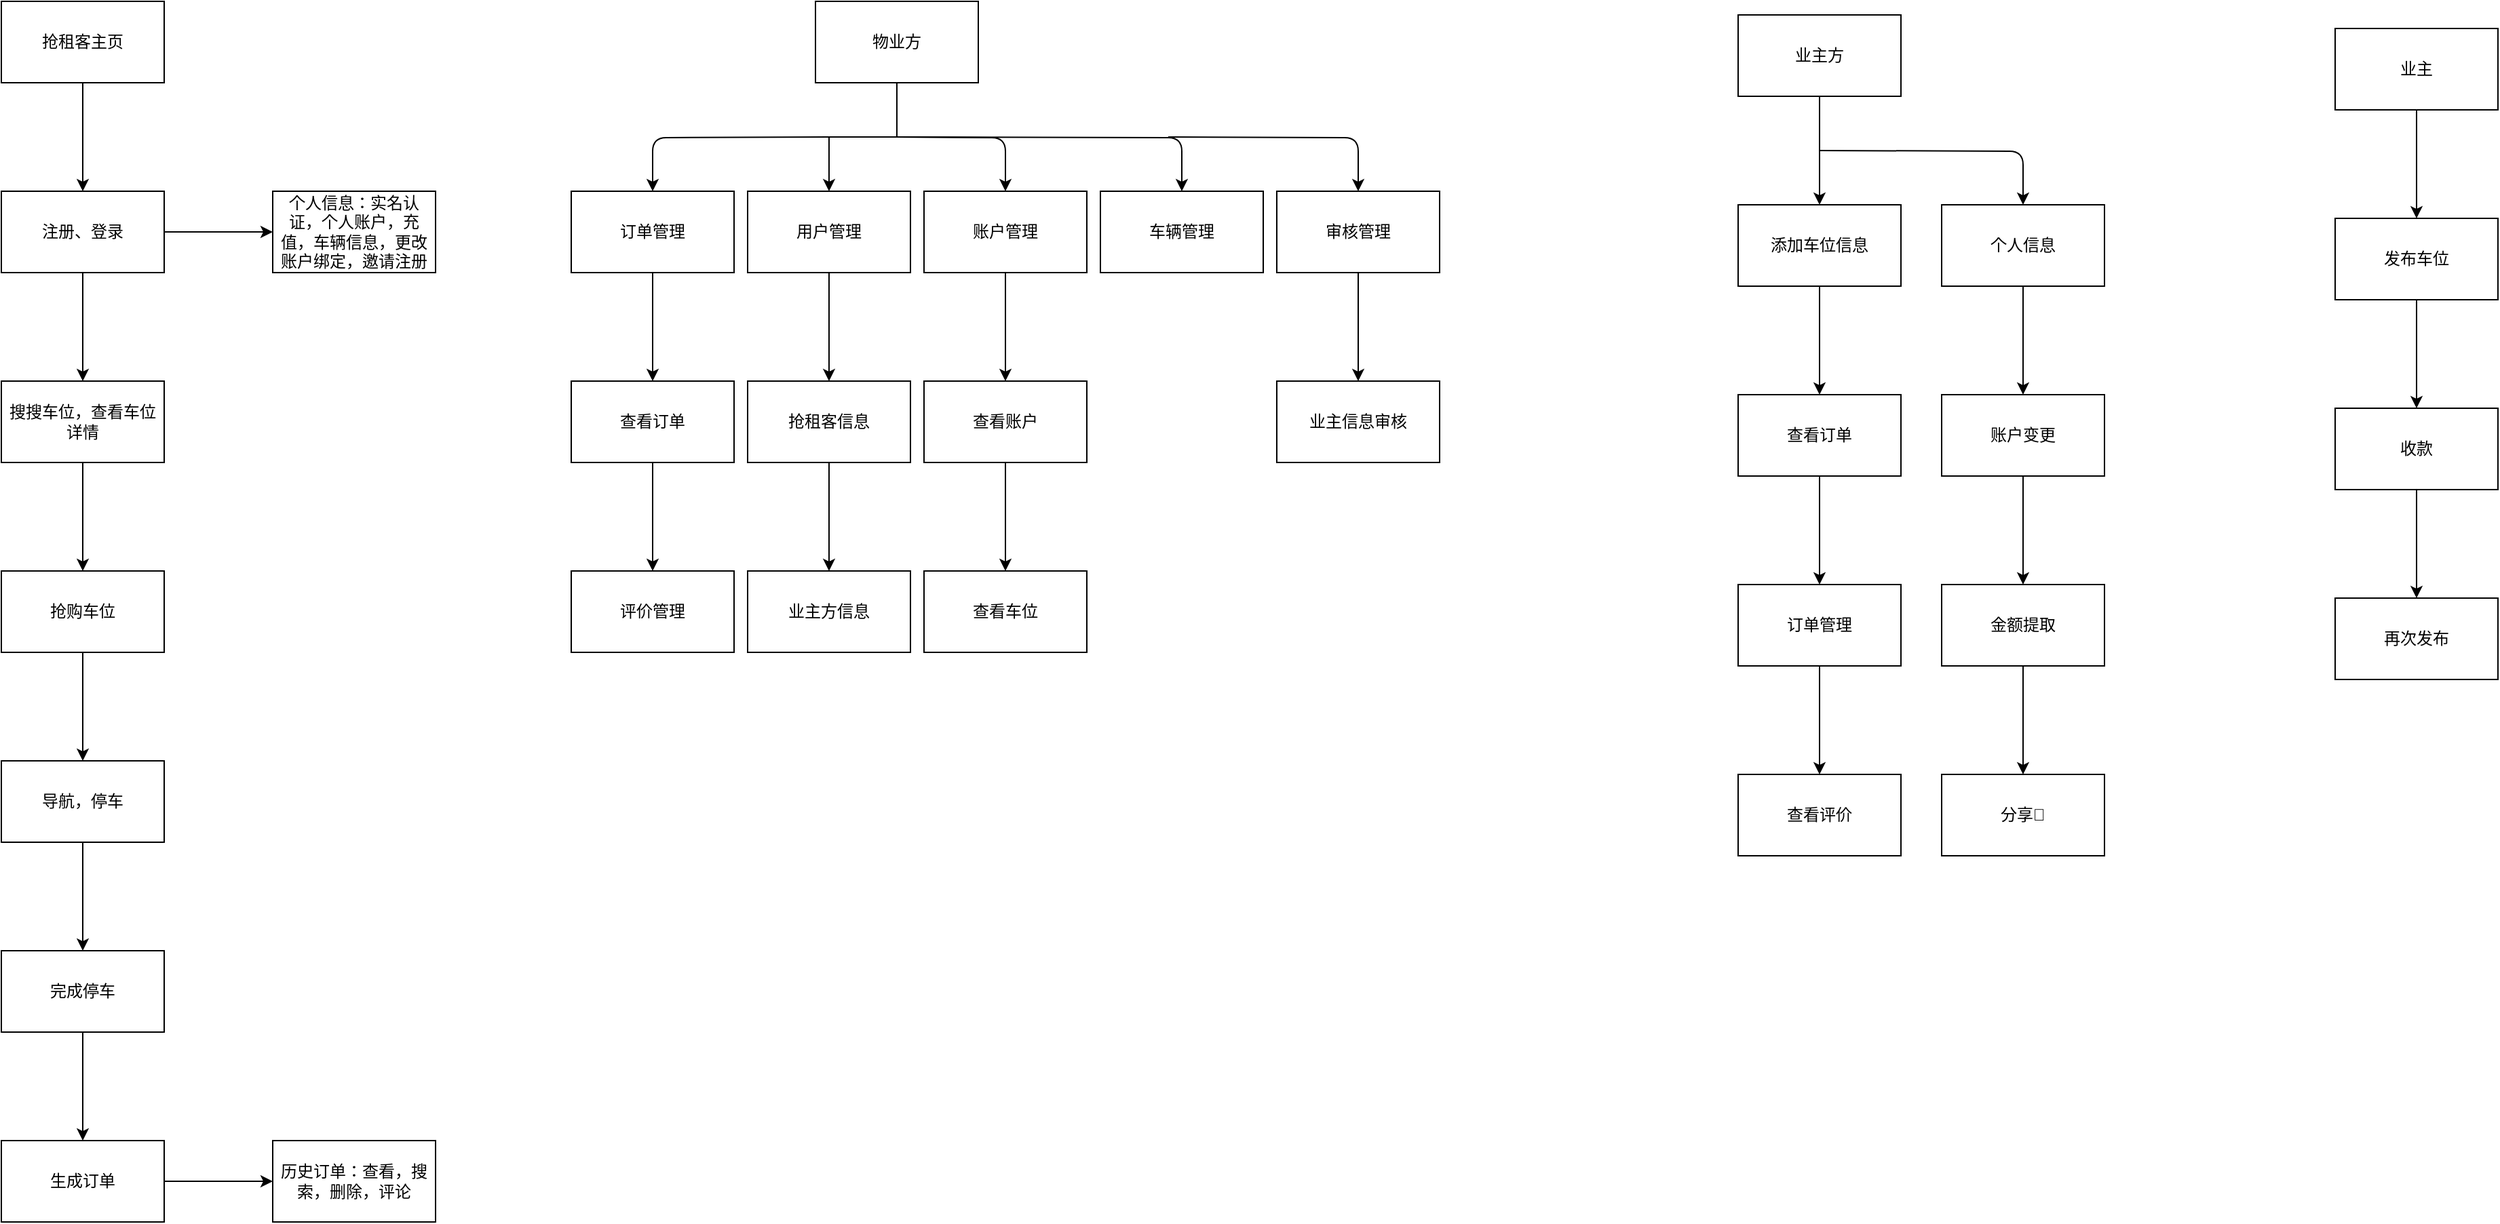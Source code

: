 <mxfile version="12.9.3" type="device"><diagram id="C5RBs43oDa-KdzZeNtuy" name="Page-1"><mxGraphModel dx="1342" dy="642" grid="1" gridSize="10" guides="1" tooltips="1" connect="1" arrows="1" fold="1" page="1" pageScale="1" pageWidth="827" pageHeight="1169" math="0" shadow="0"><root><mxCell id="WIyWlLk6GJQsqaUBKTNV-0"/><mxCell id="WIyWlLk6GJQsqaUBKTNV-1" parent="WIyWlLk6GJQsqaUBKTNV-0"/><mxCell id="EE6PV1FytqqtpzVZhWvP-4" value="" style="edgeStyle=orthogonalEdgeStyle;rounded=0;orthogonalLoop=1;jettySize=auto;html=1;" edge="1" parent="WIyWlLk6GJQsqaUBKTNV-1" source="EE6PV1FytqqtpzVZhWvP-0" target="EE6PV1FytqqtpzVZhWvP-3"><mxGeometry relative="1" as="geometry"/></mxCell><mxCell id="EE6PV1FytqqtpzVZhWvP-0" value="抢租客主页" style="rounded=0;whiteSpace=wrap;html=1;" vertex="1" parent="WIyWlLk6GJQsqaUBKTNV-1"><mxGeometry x="120" y="160" width="120" height="60" as="geometry"/></mxCell><mxCell id="EE6PV1FytqqtpzVZhWvP-6" value="" style="edgeStyle=orthogonalEdgeStyle;rounded=0;orthogonalLoop=1;jettySize=auto;html=1;" edge="1" parent="WIyWlLk6GJQsqaUBKTNV-1" source="EE6PV1FytqqtpzVZhWvP-3" target="EE6PV1FytqqtpzVZhWvP-5"><mxGeometry relative="1" as="geometry"/></mxCell><mxCell id="EE6PV1FytqqtpzVZhWvP-12" value="" style="edgeStyle=orthogonalEdgeStyle;rounded=0;orthogonalLoop=1;jettySize=auto;html=1;" edge="1" parent="WIyWlLk6GJQsqaUBKTNV-1" source="EE6PV1FytqqtpzVZhWvP-3" target="EE6PV1FytqqtpzVZhWvP-11"><mxGeometry relative="1" as="geometry"/></mxCell><mxCell id="EE6PV1FytqqtpzVZhWvP-3" value="注册、登录" style="rounded=0;whiteSpace=wrap;html=1;" vertex="1" parent="WIyWlLk6GJQsqaUBKTNV-1"><mxGeometry x="120" y="300" width="120" height="60" as="geometry"/></mxCell><mxCell id="EE6PV1FytqqtpzVZhWvP-11" value="个人信息：实名认证，个人账户，充值，车辆信息，更改账户绑定，邀请注册" style="rounded=0;whiteSpace=wrap;html=1;" vertex="1" parent="WIyWlLk6GJQsqaUBKTNV-1"><mxGeometry x="320" y="300" width="120" height="60" as="geometry"/></mxCell><mxCell id="EE6PV1FytqqtpzVZhWvP-8" value="" style="edgeStyle=orthogonalEdgeStyle;rounded=0;orthogonalLoop=1;jettySize=auto;html=1;" edge="1" parent="WIyWlLk6GJQsqaUBKTNV-1" source="EE6PV1FytqqtpzVZhWvP-5" target="EE6PV1FytqqtpzVZhWvP-7"><mxGeometry relative="1" as="geometry"/></mxCell><mxCell id="EE6PV1FytqqtpzVZhWvP-5" value="搜搜车位，查看车位详情" style="rounded=0;whiteSpace=wrap;html=1;" vertex="1" parent="WIyWlLk6GJQsqaUBKTNV-1"><mxGeometry x="120" y="440" width="120" height="60" as="geometry"/></mxCell><mxCell id="EE6PV1FytqqtpzVZhWvP-10" value="" style="edgeStyle=orthogonalEdgeStyle;rounded=0;orthogonalLoop=1;jettySize=auto;html=1;" edge="1" parent="WIyWlLk6GJQsqaUBKTNV-1" source="EE6PV1FytqqtpzVZhWvP-7" target="EE6PV1FytqqtpzVZhWvP-9"><mxGeometry relative="1" as="geometry"/></mxCell><mxCell id="EE6PV1FytqqtpzVZhWvP-7" value="抢购车位" style="rounded=0;whiteSpace=wrap;html=1;" vertex="1" parent="WIyWlLk6GJQsqaUBKTNV-1"><mxGeometry x="120" y="580" width="120" height="60" as="geometry"/></mxCell><mxCell id="EE6PV1FytqqtpzVZhWvP-14" value="" style="edgeStyle=orthogonalEdgeStyle;rounded=0;orthogonalLoop=1;jettySize=auto;html=1;" edge="1" parent="WIyWlLk6GJQsqaUBKTNV-1" source="EE6PV1FytqqtpzVZhWvP-9" target="EE6PV1FytqqtpzVZhWvP-13"><mxGeometry relative="1" as="geometry"/></mxCell><mxCell id="EE6PV1FytqqtpzVZhWvP-9" value="导航，停车" style="rounded=0;whiteSpace=wrap;html=1;" vertex="1" parent="WIyWlLk6GJQsqaUBKTNV-1"><mxGeometry x="120" y="720" width="120" height="60" as="geometry"/></mxCell><mxCell id="EE6PV1FytqqtpzVZhWvP-16" value="" style="edgeStyle=orthogonalEdgeStyle;rounded=0;orthogonalLoop=1;jettySize=auto;html=1;" edge="1" parent="WIyWlLk6GJQsqaUBKTNV-1" source="EE6PV1FytqqtpzVZhWvP-13" target="EE6PV1FytqqtpzVZhWvP-15"><mxGeometry relative="1" as="geometry"/></mxCell><mxCell id="EE6PV1FytqqtpzVZhWvP-13" value="完成停车" style="rounded=0;whiteSpace=wrap;html=1;" vertex="1" parent="WIyWlLk6GJQsqaUBKTNV-1"><mxGeometry x="120" y="860" width="120" height="60" as="geometry"/></mxCell><mxCell id="EE6PV1FytqqtpzVZhWvP-18" value="" style="edgeStyle=orthogonalEdgeStyle;rounded=0;orthogonalLoop=1;jettySize=auto;html=1;" edge="1" parent="WIyWlLk6GJQsqaUBKTNV-1" source="EE6PV1FytqqtpzVZhWvP-15" target="EE6PV1FytqqtpzVZhWvP-17"><mxGeometry relative="1" as="geometry"/></mxCell><mxCell id="EE6PV1FytqqtpzVZhWvP-15" value="生成订单" style="rounded=0;whiteSpace=wrap;html=1;" vertex="1" parent="WIyWlLk6GJQsqaUBKTNV-1"><mxGeometry x="120" y="1000" width="120" height="60" as="geometry"/></mxCell><mxCell id="EE6PV1FytqqtpzVZhWvP-17" value="历史订单：查看，搜索，删除，评论" style="rounded=0;whiteSpace=wrap;html=1;" vertex="1" parent="WIyWlLk6GJQsqaUBKTNV-1"><mxGeometry x="320" y="1000" width="120" height="60" as="geometry"/></mxCell><mxCell id="EE6PV1FytqqtpzVZhWvP-22" value="" style="edgeStyle=orthogonalEdgeStyle;rounded=0;orthogonalLoop=1;jettySize=auto;html=1;" edge="1" parent="WIyWlLk6GJQsqaUBKTNV-1" source="EE6PV1FytqqtpzVZhWvP-19" target="EE6PV1FytqqtpzVZhWvP-20"><mxGeometry relative="1" as="geometry"/></mxCell><mxCell id="EE6PV1FytqqtpzVZhWvP-19" value="物业方" style="rounded=0;whiteSpace=wrap;html=1;" vertex="1" parent="WIyWlLk6GJQsqaUBKTNV-1"><mxGeometry x="720" y="160" width="120" height="60" as="geometry"/></mxCell><mxCell id="EE6PV1FytqqtpzVZhWvP-37" value="" style="edgeStyle=orthogonalEdgeStyle;rounded=0;orthogonalLoop=1;jettySize=auto;html=1;" edge="1" parent="WIyWlLk6GJQsqaUBKTNV-1" source="EE6PV1FytqqtpzVZhWvP-20" target="EE6PV1FytqqtpzVZhWvP-36"><mxGeometry relative="1" as="geometry"/></mxCell><mxCell id="EE6PV1FytqqtpzVZhWvP-20" value="用户管理" style="rounded=0;whiteSpace=wrap;html=1;" vertex="1" parent="WIyWlLk6GJQsqaUBKTNV-1"><mxGeometry x="670" y="300" width="120" height="60" as="geometry"/></mxCell><mxCell id="EE6PV1FytqqtpzVZhWvP-39" value="" style="edgeStyle=orthogonalEdgeStyle;rounded=0;orthogonalLoop=1;jettySize=auto;html=1;" edge="1" parent="WIyWlLk6GJQsqaUBKTNV-1" source="EE6PV1FytqqtpzVZhWvP-36" target="EE6PV1FytqqtpzVZhWvP-38"><mxGeometry relative="1" as="geometry"/></mxCell><mxCell id="EE6PV1FytqqtpzVZhWvP-36" value="抢租客信息" style="rounded=0;whiteSpace=wrap;html=1;" vertex="1" parent="WIyWlLk6GJQsqaUBKTNV-1"><mxGeometry x="670" y="440" width="120" height="60" as="geometry"/></mxCell><mxCell id="EE6PV1FytqqtpzVZhWvP-38" value="业主方信息" style="rounded=0;whiteSpace=wrap;html=1;" vertex="1" parent="WIyWlLk6GJQsqaUBKTNV-1"><mxGeometry x="670" y="580" width="120" height="60" as="geometry"/></mxCell><mxCell id="EE6PV1FytqqtpzVZhWvP-33" value="" style="edgeStyle=orthogonalEdgeStyle;rounded=0;orthogonalLoop=1;jettySize=auto;html=1;" edge="1" parent="WIyWlLk6GJQsqaUBKTNV-1" source="EE6PV1FytqqtpzVZhWvP-23" target="EE6PV1FytqqtpzVZhWvP-32"><mxGeometry relative="1" as="geometry"/></mxCell><mxCell id="EE6PV1FytqqtpzVZhWvP-23" value="订单管理" style="rounded=0;whiteSpace=wrap;html=1;" vertex="1" parent="WIyWlLk6GJQsqaUBKTNV-1"><mxGeometry x="540" y="300" width="120" height="60" as="geometry"/></mxCell><mxCell id="EE6PV1FytqqtpzVZhWvP-35" value="" style="edgeStyle=orthogonalEdgeStyle;rounded=0;orthogonalLoop=1;jettySize=auto;html=1;" edge="1" parent="WIyWlLk6GJQsqaUBKTNV-1" source="EE6PV1FytqqtpzVZhWvP-32" target="EE6PV1FytqqtpzVZhWvP-34"><mxGeometry relative="1" as="geometry"/></mxCell><mxCell id="EE6PV1FytqqtpzVZhWvP-32" value="查看订单" style="rounded=0;whiteSpace=wrap;html=1;" vertex="1" parent="WIyWlLk6GJQsqaUBKTNV-1"><mxGeometry x="540" y="440" width="120" height="60" as="geometry"/></mxCell><mxCell id="EE6PV1FytqqtpzVZhWvP-34" value="评价管理" style="rounded=0;whiteSpace=wrap;html=1;" vertex="1" parent="WIyWlLk6GJQsqaUBKTNV-1"><mxGeometry x="540" y="580" width="120" height="60" as="geometry"/></mxCell><mxCell id="EE6PV1FytqqtpzVZhWvP-46" value="" style="edgeStyle=orthogonalEdgeStyle;rounded=0;orthogonalLoop=1;jettySize=auto;html=1;" edge="1" parent="WIyWlLk6GJQsqaUBKTNV-1" source="EE6PV1FytqqtpzVZhWvP-24" target="EE6PV1FytqqtpzVZhWvP-45"><mxGeometry relative="1" as="geometry"/></mxCell><mxCell id="EE6PV1FytqqtpzVZhWvP-24" value="账户管理" style="rounded=0;whiteSpace=wrap;html=1;" vertex="1" parent="WIyWlLk6GJQsqaUBKTNV-1"><mxGeometry x="800" y="300" width="120" height="60" as="geometry"/></mxCell><mxCell id="EE6PV1FytqqtpzVZhWvP-48" value="" style="edgeStyle=orthogonalEdgeStyle;rounded=0;orthogonalLoop=1;jettySize=auto;html=1;" edge="1" parent="WIyWlLk6GJQsqaUBKTNV-1" source="EE6PV1FytqqtpzVZhWvP-45" target="EE6PV1FytqqtpzVZhWvP-47"><mxGeometry relative="1" as="geometry"/></mxCell><mxCell id="EE6PV1FytqqtpzVZhWvP-45" value="查看账户" style="rounded=0;whiteSpace=wrap;html=1;" vertex="1" parent="WIyWlLk6GJQsqaUBKTNV-1"><mxGeometry x="800" y="440" width="120" height="60" as="geometry"/></mxCell><mxCell id="EE6PV1FytqqtpzVZhWvP-47" value="查看车位" style="rounded=0;whiteSpace=wrap;html=1;" vertex="1" parent="WIyWlLk6GJQsqaUBKTNV-1"><mxGeometry x="800" y="580" width="120" height="60" as="geometry"/></mxCell><mxCell id="EE6PV1FytqqtpzVZhWvP-25" value="车辆管理" style="rounded=0;whiteSpace=wrap;html=1;" vertex="1" parent="WIyWlLk6GJQsqaUBKTNV-1"><mxGeometry x="930" y="300" width="120" height="60" as="geometry"/></mxCell><mxCell id="EE6PV1FytqqtpzVZhWvP-52" value="" style="edgeStyle=orthogonalEdgeStyle;rounded=0;orthogonalLoop=1;jettySize=auto;html=1;" edge="1" parent="WIyWlLk6GJQsqaUBKTNV-1" source="EE6PV1FytqqtpzVZhWvP-42" target="EE6PV1FytqqtpzVZhWvP-51"><mxGeometry relative="1" as="geometry"/></mxCell><mxCell id="EE6PV1FytqqtpzVZhWvP-42" value="审核管理" style="rounded=0;whiteSpace=wrap;html=1;" vertex="1" parent="WIyWlLk6GJQsqaUBKTNV-1"><mxGeometry x="1060" y="300" width="120" height="60" as="geometry"/></mxCell><mxCell id="EE6PV1FytqqtpzVZhWvP-51" value="业主信息审核" style="rounded=0;whiteSpace=wrap;html=1;" vertex="1" parent="WIyWlLk6GJQsqaUBKTNV-1"><mxGeometry x="1060" y="440" width="120" height="60" as="geometry"/></mxCell><mxCell id="EE6PV1FytqqtpzVZhWvP-29" value="" style="endArrow=classic;html=1;edgeStyle=orthogonalEdgeStyle;entryX=0.5;entryY=0;entryDx=0;entryDy=0;" edge="1" parent="WIyWlLk6GJQsqaUBKTNV-1" target="EE6PV1FytqqtpzVZhWvP-25"><mxGeometry width="50" height="50" relative="1" as="geometry"><mxPoint x="780" y="260" as="sourcePoint"/><mxPoint x="990" y="260" as="targetPoint"/></mxGeometry></mxCell><mxCell id="EE6PV1FytqqtpzVZhWvP-30" value="" style="endArrow=classic;html=1;entryX=0.5;entryY=0;entryDx=0;entryDy=0;edgeStyle=orthogonalEdgeStyle;" edge="1" parent="WIyWlLk6GJQsqaUBKTNV-1" target="EE6PV1FytqqtpzVZhWvP-24"><mxGeometry width="50" height="50" relative="1" as="geometry"><mxPoint x="780" y="260" as="sourcePoint"/><mxPoint x="840" y="240" as="targetPoint"/></mxGeometry></mxCell><mxCell id="EE6PV1FytqqtpzVZhWvP-31" value="" style="endArrow=classic;html=1;edgeStyle=orthogonalEdgeStyle;entryX=0.5;entryY=0;entryDx=0;entryDy=0;" edge="1" parent="WIyWlLk6GJQsqaUBKTNV-1" target="EE6PV1FytqqtpzVZhWvP-23"><mxGeometry width="50" height="50" relative="1" as="geometry"><mxPoint x="730" y="260" as="sourcePoint"/><mxPoint x="600" y="260" as="targetPoint"/></mxGeometry></mxCell><mxCell id="EE6PV1FytqqtpzVZhWvP-44" value="" style="endArrow=classic;html=1;entryX=0.5;entryY=0;entryDx=0;entryDy=0;edgeStyle=orthogonalEdgeStyle;" edge="1" parent="WIyWlLk6GJQsqaUBKTNV-1" target="EE6PV1FytqqtpzVZhWvP-42"><mxGeometry width="50" height="50" relative="1" as="geometry"><mxPoint x="980" y="260" as="sourcePoint"/><mxPoint x="1040" y="190" as="targetPoint"/></mxGeometry></mxCell><mxCell id="EE6PV1FytqqtpzVZhWvP-55" value="" style="edgeStyle=orthogonalEdgeStyle;rounded=0;orthogonalLoop=1;jettySize=auto;html=1;" edge="1" parent="WIyWlLk6GJQsqaUBKTNV-1" source="EE6PV1FytqqtpzVZhWvP-53" target="EE6PV1FytqqtpzVZhWvP-54"><mxGeometry relative="1" as="geometry"/></mxCell><mxCell id="EE6PV1FytqqtpzVZhWvP-53" value="业主方" style="rounded=0;whiteSpace=wrap;html=1;" vertex="1" parent="WIyWlLk6GJQsqaUBKTNV-1"><mxGeometry x="1400" y="170" width="120" height="60" as="geometry"/></mxCell><mxCell id="EE6PV1FytqqtpzVZhWvP-57" value="" style="edgeStyle=orthogonalEdgeStyle;rounded=0;orthogonalLoop=1;jettySize=auto;html=1;" edge="1" parent="WIyWlLk6GJQsqaUBKTNV-1" source="EE6PV1FytqqtpzVZhWvP-54" target="EE6PV1FytqqtpzVZhWvP-56"><mxGeometry relative="1" as="geometry"/></mxCell><mxCell id="EE6PV1FytqqtpzVZhWvP-54" value="添加车位信息" style="rounded=0;whiteSpace=wrap;html=1;" vertex="1" parent="WIyWlLk6GJQsqaUBKTNV-1"><mxGeometry x="1400" y="310" width="120" height="60" as="geometry"/></mxCell><mxCell id="EE6PV1FytqqtpzVZhWvP-64" value="" style="edgeStyle=orthogonalEdgeStyle;rounded=0;orthogonalLoop=1;jettySize=auto;html=1;" edge="1" parent="WIyWlLk6GJQsqaUBKTNV-1" source="EE6PV1FytqqtpzVZhWvP-60" target="EE6PV1FytqqtpzVZhWvP-63"><mxGeometry relative="1" as="geometry"/></mxCell><mxCell id="EE6PV1FytqqtpzVZhWvP-60" value="个人信息" style="rounded=0;whiteSpace=wrap;html=1;" vertex="1" parent="WIyWlLk6GJQsqaUBKTNV-1"><mxGeometry x="1550" y="310" width="120" height="60" as="geometry"/></mxCell><mxCell id="EE6PV1FytqqtpzVZhWvP-66" value="" style="edgeStyle=orthogonalEdgeStyle;rounded=0;orthogonalLoop=1;jettySize=auto;html=1;" edge="1" parent="WIyWlLk6GJQsqaUBKTNV-1" source="EE6PV1FytqqtpzVZhWvP-63" target="EE6PV1FytqqtpzVZhWvP-65"><mxGeometry relative="1" as="geometry"/></mxCell><mxCell id="EE6PV1FytqqtpzVZhWvP-63" value="账户变更" style="rounded=0;whiteSpace=wrap;html=1;" vertex="1" parent="WIyWlLk6GJQsqaUBKTNV-1"><mxGeometry x="1550" y="450" width="120" height="60" as="geometry"/></mxCell><mxCell id="EE6PV1FytqqtpzVZhWvP-68" value="" style="edgeStyle=orthogonalEdgeStyle;rounded=0;orthogonalLoop=1;jettySize=auto;html=1;" edge="1" parent="WIyWlLk6GJQsqaUBKTNV-1" source="EE6PV1FytqqtpzVZhWvP-65" target="EE6PV1FytqqtpzVZhWvP-67"><mxGeometry relative="1" as="geometry"/></mxCell><mxCell id="EE6PV1FytqqtpzVZhWvP-65" value="金额提取" style="rounded=0;whiteSpace=wrap;html=1;" vertex="1" parent="WIyWlLk6GJQsqaUBKTNV-1"><mxGeometry x="1550" y="590" width="120" height="60" as="geometry"/></mxCell><mxCell id="EE6PV1FytqqtpzVZhWvP-67" value="分享🐎" style="rounded=0;whiteSpace=wrap;html=1;" vertex="1" parent="WIyWlLk6GJQsqaUBKTNV-1"><mxGeometry x="1550" y="730" width="120" height="60" as="geometry"/></mxCell><mxCell id="EE6PV1FytqqtpzVZhWvP-59" value="" style="edgeStyle=orthogonalEdgeStyle;rounded=0;orthogonalLoop=1;jettySize=auto;html=1;" edge="1" parent="WIyWlLk6GJQsqaUBKTNV-1" source="EE6PV1FytqqtpzVZhWvP-56" target="EE6PV1FytqqtpzVZhWvP-58"><mxGeometry relative="1" as="geometry"/></mxCell><mxCell id="EE6PV1FytqqtpzVZhWvP-56" value="查看订单" style="rounded=0;whiteSpace=wrap;html=1;" vertex="1" parent="WIyWlLk6GJQsqaUBKTNV-1"><mxGeometry x="1400" y="450" width="120" height="60" as="geometry"/></mxCell><mxCell id="EE6PV1FytqqtpzVZhWvP-70" value="" style="edgeStyle=orthogonalEdgeStyle;rounded=0;orthogonalLoop=1;jettySize=auto;html=1;" edge="1" parent="WIyWlLk6GJQsqaUBKTNV-1" source="EE6PV1FytqqtpzVZhWvP-58" target="EE6PV1FytqqtpzVZhWvP-69"><mxGeometry relative="1" as="geometry"/></mxCell><mxCell id="EE6PV1FytqqtpzVZhWvP-58" value="订单管理" style="rounded=0;whiteSpace=wrap;html=1;" vertex="1" parent="WIyWlLk6GJQsqaUBKTNV-1"><mxGeometry x="1400" y="590" width="120" height="60" as="geometry"/></mxCell><mxCell id="EE6PV1FytqqtpzVZhWvP-69" value="查看评价" style="rounded=0;whiteSpace=wrap;html=1;" vertex="1" parent="WIyWlLk6GJQsqaUBKTNV-1"><mxGeometry x="1400" y="730" width="120" height="60" as="geometry"/></mxCell><mxCell id="EE6PV1FytqqtpzVZhWvP-62" value="" style="endArrow=classic;html=1;entryX=0.5;entryY=0;entryDx=0;entryDy=0;edgeStyle=orthogonalEdgeStyle;" edge="1" parent="WIyWlLk6GJQsqaUBKTNV-1" target="EE6PV1FytqqtpzVZhWvP-60"><mxGeometry width="50" height="50" relative="1" as="geometry"><mxPoint x="1460" y="270" as="sourcePoint"/><mxPoint x="1440" y="220" as="targetPoint"/></mxGeometry></mxCell><mxCell id="EE6PV1FytqqtpzVZhWvP-75" value="" style="edgeStyle=orthogonalEdgeStyle;rounded=0;orthogonalLoop=1;jettySize=auto;html=1;" edge="1" parent="WIyWlLk6GJQsqaUBKTNV-1" source="EE6PV1FytqqtpzVZhWvP-73" target="EE6PV1FytqqtpzVZhWvP-74"><mxGeometry relative="1" as="geometry"/></mxCell><mxCell id="EE6PV1FytqqtpzVZhWvP-73" value="业主" style="rounded=0;whiteSpace=wrap;html=1;" vertex="1" parent="WIyWlLk6GJQsqaUBKTNV-1"><mxGeometry x="1840" y="180" width="120" height="60" as="geometry"/></mxCell><mxCell id="EE6PV1FytqqtpzVZhWvP-77" value="" style="edgeStyle=orthogonalEdgeStyle;rounded=0;orthogonalLoop=1;jettySize=auto;html=1;" edge="1" parent="WIyWlLk6GJQsqaUBKTNV-1" source="EE6PV1FytqqtpzVZhWvP-74" target="EE6PV1FytqqtpzVZhWvP-76"><mxGeometry relative="1" as="geometry"/></mxCell><mxCell id="EE6PV1FytqqtpzVZhWvP-74" value="发布车位" style="rounded=0;whiteSpace=wrap;html=1;" vertex="1" parent="WIyWlLk6GJQsqaUBKTNV-1"><mxGeometry x="1840" y="320" width="120" height="60" as="geometry"/></mxCell><mxCell id="EE6PV1FytqqtpzVZhWvP-79" value="" style="edgeStyle=orthogonalEdgeStyle;rounded=0;orthogonalLoop=1;jettySize=auto;html=1;" edge="1" parent="WIyWlLk6GJQsqaUBKTNV-1" source="EE6PV1FytqqtpzVZhWvP-76" target="EE6PV1FytqqtpzVZhWvP-78"><mxGeometry relative="1" as="geometry"/></mxCell><mxCell id="EE6PV1FytqqtpzVZhWvP-76" value="收款" style="rounded=0;whiteSpace=wrap;html=1;" vertex="1" parent="WIyWlLk6GJQsqaUBKTNV-1"><mxGeometry x="1840" y="460" width="120" height="60" as="geometry"/></mxCell><mxCell id="EE6PV1FytqqtpzVZhWvP-78" value="再次发布" style="rounded=0;whiteSpace=wrap;html=1;" vertex="1" parent="WIyWlLk6GJQsqaUBKTNV-1"><mxGeometry x="1840" y="600" width="120" height="60" as="geometry"/></mxCell></root></mxGraphModel></diagram></mxfile>